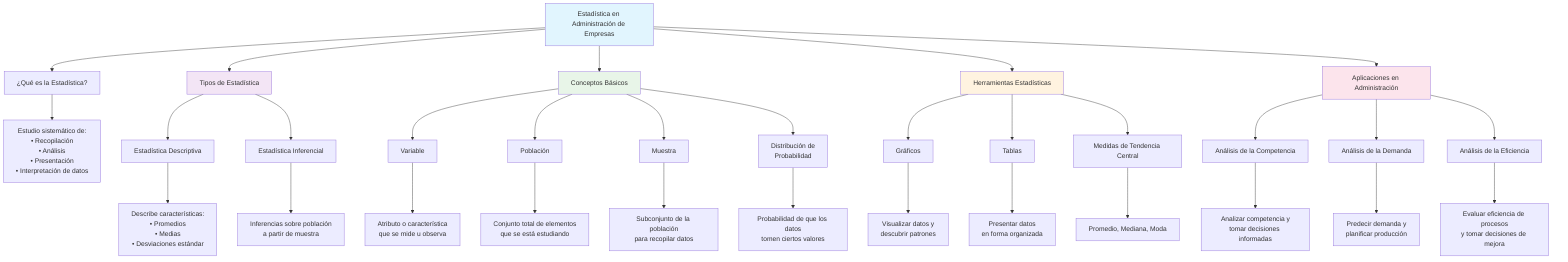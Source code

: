 flowchart TD
    A[Estadística en Administración de Empresas] --> B[¿Qué es la Estadística?]
    B --> C[Estudio sistemático de:<br/>• Recopilación<br/>• Análisis<br/>• Presentación<br/>• Interpretación de datos]
    
    A --> D[Tipos de Estadística]
    D --> E[Estadística Descriptiva]
    D --> F[Estadística Inferencial]
    
    E --> G[Describe características:<br/>• Promedios<br/>• Medias<br/>• Desviaciones estándar]
    F --> H[Inferencias sobre población<br/>a partir de muestra]
    
    A --> I[Conceptos Básicos]
    I --> J[Variable]
    I --> K[Población]
    I --> L[Muestra]
    I --> M[Distribución de<br/>Probabilidad]
    
    J --> J1[Atributo o característica<br/>que se mide u observa]
    K --> K1[Conjunto total de elementos<br/>que se está estudiando]
    L --> L1[Subconjunto de la población<br/>para recopilar datos]
    M --> M1[Probabilidad de que los datos<br/>tomen ciertos valores]
    
    A --> N[Herramientas Estadísticas]
    N --> O[Gráficos]
    N --> P[Tablas]
    N --> Q[Medidas de Tendencia Central]
    
    O --> O1[Visualizar datos y<br/>descubrir patrones]
    P --> P1[Presentar datos<br/>en forma organizada]
    Q --> Q1[Promedio, Mediana, Moda]
    
    A --> R[Aplicaciones en Administración]
    R --> S[Análisis de la Competencia]
    R --> T[Análisis de la Demanda]
    R --> U[Análisis de la Eficiencia]
    
    S --> S1[Analizar competencia y<br/>tomar decisiones informadas]
    T --> T1[Predecir demanda y<br/>planificar producción]
    U --> U1[Evaluar eficiencia de procesos<br/>y tomar decisiones de mejora]
    
    style A fill:#e1f5fe
    style D fill:#f3e5f5
    style I fill:#e8f5e8
    style N fill:#fff3e0
    style R fill:#fce4ec